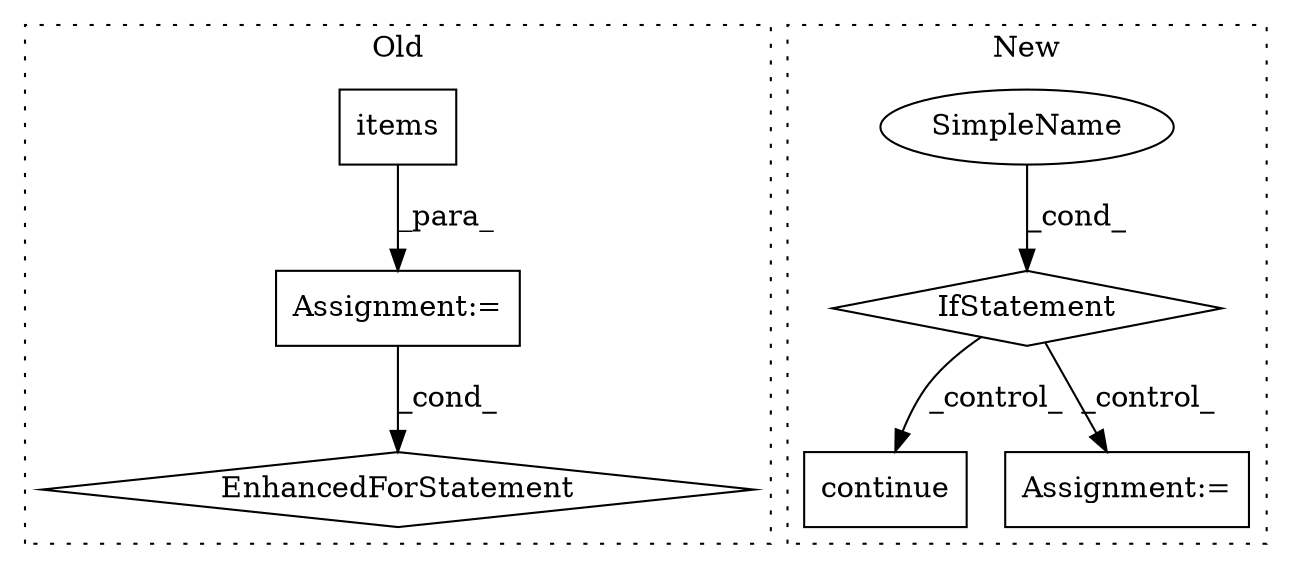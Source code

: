 digraph G {
subgraph cluster0 {
1 [label="items" a="32" s="7098" l="7" shape="box"];
5 [label="Assignment:=" a="7" s="6993,7105" l="79,2" shape="box"];
6 [label="EnhancedForStatement" a="70" s="6993,7105" l="79,2" shape="diamond"];
label = "Old";
style="dotted";
}
subgraph cluster1 {
2 [label="continue" a="18" s="7414" l="9" shape="box"];
3 [label="IfStatement" a="25" s="7381,7402" l="4,2" shape="diamond"];
4 [label="SimpleName" a="42" s="" l="" shape="ellipse"];
7 [label="Assignment:=" a="7" s="7992" l="1" shape="box"];
label = "New";
style="dotted";
}
1 -> 5 [label="_para_"];
3 -> 2 [label="_control_"];
3 -> 7 [label="_control_"];
4 -> 3 [label="_cond_"];
5 -> 6 [label="_cond_"];
}